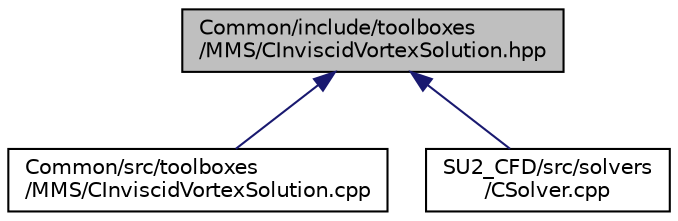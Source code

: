 digraph "Common/include/toolboxes/MMS/CInviscidVortexSolution.hpp"
{
 // LATEX_PDF_SIZE
  edge [fontname="Helvetica",fontsize="10",labelfontname="Helvetica",labelfontsize="10"];
  node [fontname="Helvetica",fontsize="10",shape=record];
  Node1 [label="Common/include/toolboxes\l/MMS/CInviscidVortexSolution.hpp",height=0.2,width=0.4,color="black", fillcolor="grey75", style="filled", fontcolor="black",tooltip="Header file for the class CInviscidVortexSolution. The implementations are in the CInviscidVortexSolu..."];
  Node1 -> Node2 [dir="back",color="midnightblue",fontsize="10",style="solid",fontname="Helvetica"];
  Node2 [label="Common/src/toolboxes\l/MMS/CInviscidVortexSolution.cpp",height=0.2,width=0.4,color="black", fillcolor="white", style="filled",URL="$CInviscidVortexSolution_8cpp.html",tooltip="Implementations of the member functions of CInviscidVortexSolution."];
  Node1 -> Node3 [dir="back",color="midnightblue",fontsize="10",style="solid",fontname="Helvetica"];
  Node3 [label="SU2_CFD/src/solvers\l/CSolver.cpp",height=0.2,width=0.4,color="black", fillcolor="white", style="filled",URL="$CSolver_8cpp.html",tooltip="Main subroutines for CSolver class."];
}
